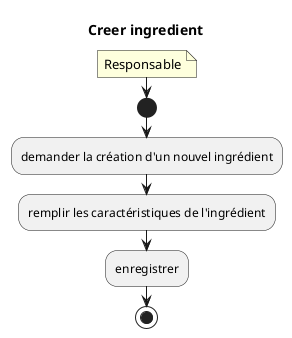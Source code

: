 @startuml 4_Ingredient_CREATE_ITEM_ActivityDiagram

title Creer ingredient

note: Responsable
start
:demander la création d'un nouvel ingrédient;
:remplir les caractéristiques de l'ingrédient;
:enregistrer;
stop



@enduml

